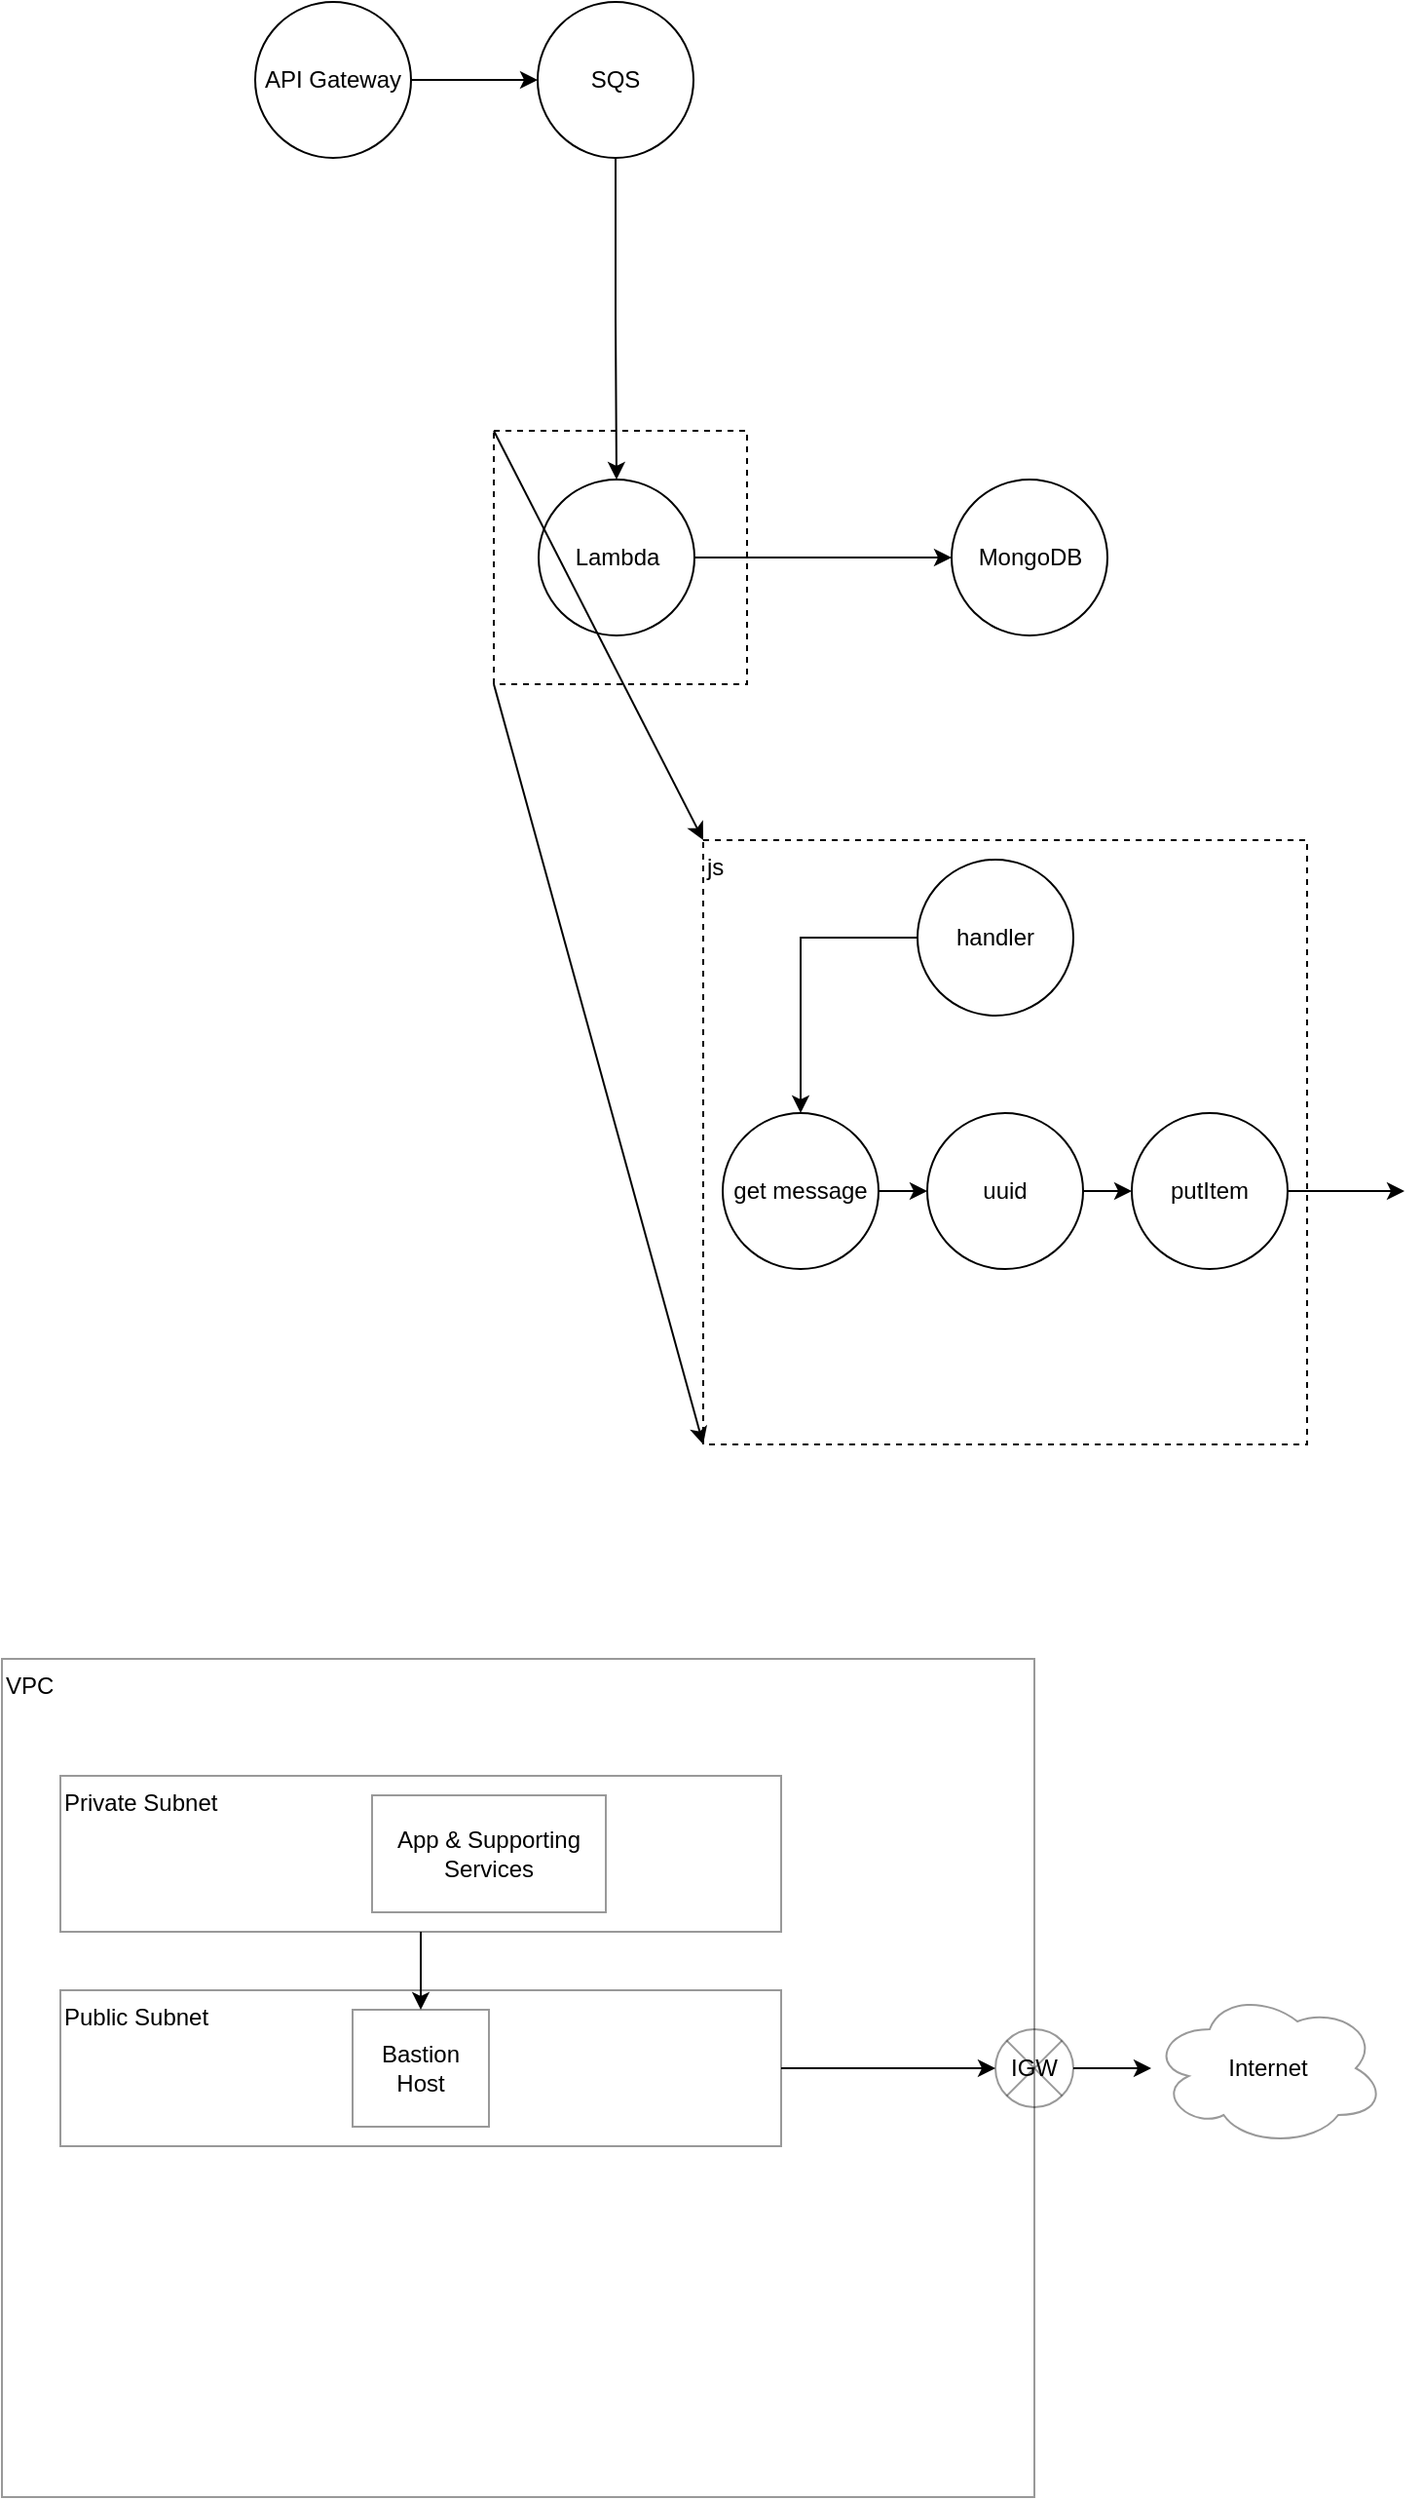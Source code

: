 <mxfile version="14.4.3" type="device"><diagram id="qe88LmbcAsAA0h8x1GFs" name="Page-1"><mxGraphModel dx="1106" dy="813" grid="1" gridSize="10" guides="1" tooltips="1" connect="1" arrows="1" fold="1" page="1" pageScale="1" pageWidth="850" pageHeight="1100" math="0" shadow="0"><root><mxCell id="0"/><mxCell id="1" parent="0"/><mxCell id="FhkQ7k3ahMGN50YHYpuz-27" value="js" style="whiteSpace=wrap;html=1;aspect=fixed;fillColor=none;align=left;verticalAlign=top;dashed=1;" vertex="1" parent="1"><mxGeometry x="470" y="780" width="310" height="310" as="geometry"/></mxCell><mxCell id="FhkQ7k3ahMGN50YHYpuz-28" value="" style="whiteSpace=wrap;html=1;aspect=fixed;fillColor=none;dashed=1;" vertex="1" parent="1"><mxGeometry x="362.5" y="570" width="130" height="130" as="geometry"/></mxCell><mxCell id="FhkQ7k3ahMGN50YHYpuz-3" value="" style="edgeStyle=orthogonalEdgeStyle;rounded=0;orthogonalLoop=1;jettySize=auto;html=1;" edge="1" parent="1" source="FhkQ7k3ahMGN50YHYpuz-1" target="FhkQ7k3ahMGN50YHYpuz-2"><mxGeometry relative="1" as="geometry"/></mxCell><mxCell id="FhkQ7k3ahMGN50YHYpuz-1" value="API Gateway" style="ellipse;whiteSpace=wrap;html=1;aspect=fixed;" vertex="1" parent="1"><mxGeometry x="240" y="350" width="80" height="80" as="geometry"/></mxCell><mxCell id="FhkQ7k3ahMGN50YHYpuz-61" style="edgeStyle=orthogonalEdgeStyle;rounded=0;orthogonalLoop=1;jettySize=auto;html=1;" edge="1" parent="1" source="FhkQ7k3ahMGN50YHYpuz-2" target="FhkQ7k3ahMGN50YHYpuz-4"><mxGeometry relative="1" as="geometry"/></mxCell><mxCell id="FhkQ7k3ahMGN50YHYpuz-2" value="SQS" style="ellipse;whiteSpace=wrap;html=1;aspect=fixed;" vertex="1" parent="1"><mxGeometry x="385" y="350" width="80" height="80" as="geometry"/></mxCell><mxCell id="FhkQ7k3ahMGN50YHYpuz-4" value="Lambda" style="ellipse;whiteSpace=wrap;html=1;aspect=fixed;" vertex="1" parent="1"><mxGeometry x="385.5" y="595" width="80" height="80" as="geometry"/></mxCell><mxCell id="FhkQ7k3ahMGN50YHYpuz-6" value="MongoDB" style="ellipse;whiteSpace=wrap;html=1;aspect=fixed;" vertex="1" parent="1"><mxGeometry x="597.5" y="595" width="80" height="80" as="geometry"/></mxCell><mxCell id="FhkQ7k3ahMGN50YHYpuz-14" value="" style="edgeStyle=orthogonalEdgeStyle;rounded=0;orthogonalLoop=1;jettySize=auto;html=1;exitX=1;exitY=0.5;exitDx=0;exitDy=0;" edge="1" parent="1" source="FhkQ7k3ahMGN50YHYpuz-4" target="FhkQ7k3ahMGN50YHYpuz-6"><mxGeometry relative="1" as="geometry"><mxPoint x="577.5" y="755" as="sourcePoint"/></mxGeometry></mxCell><mxCell id="FhkQ7k3ahMGN50YHYpuz-20" value="" style="edgeStyle=orthogonalEdgeStyle;rounded=0;orthogonalLoop=1;jettySize=auto;html=1;entryX=0.5;entryY=0;entryDx=0;entryDy=0;" edge="1" parent="1" source="FhkQ7k3ahMGN50YHYpuz-23" target="FhkQ7k3ahMGN50YHYpuz-33"><mxGeometry relative="1" as="geometry"><mxPoint x="520" y="910" as="targetPoint"/></mxGeometry></mxCell><mxCell id="FhkQ7k3ahMGN50YHYpuz-23" value="handler" style="ellipse;whiteSpace=wrap;html=1;aspect=fixed;" vertex="1" parent="1"><mxGeometry x="580" y="790" width="80" height="80" as="geometry"/></mxCell><mxCell id="FhkQ7k3ahMGN50YHYpuz-39" value="" style="edgeStyle=orthogonalEdgeStyle;rounded=0;orthogonalLoop=1;jettySize=auto;html=1;" edge="1" parent="1" source="FhkQ7k3ahMGN50YHYpuz-26"><mxGeometry relative="1" as="geometry"><mxPoint x="830" y="960" as="targetPoint"/></mxGeometry></mxCell><mxCell id="FhkQ7k3ahMGN50YHYpuz-26" value="putItem" style="ellipse;whiteSpace=wrap;html=1;aspect=fixed;" vertex="1" parent="1"><mxGeometry x="690" y="920" width="80" height="80" as="geometry"/></mxCell><mxCell id="FhkQ7k3ahMGN50YHYpuz-29" value="" style="endArrow=classic;html=1;exitX=0;exitY=1;exitDx=0;exitDy=0;entryX=0;entryY=1;entryDx=0;entryDy=0;" edge="1" parent="1" source="FhkQ7k3ahMGN50YHYpuz-28" target="FhkQ7k3ahMGN50YHYpuz-27"><mxGeometry width="50" height="50" relative="1" as="geometry"><mxPoint x="420" y="830" as="sourcePoint"/><mxPoint x="470" y="780" as="targetPoint"/></mxGeometry></mxCell><mxCell id="FhkQ7k3ahMGN50YHYpuz-30" value="" style="endArrow=classic;html=1;exitX=0;exitY=0;exitDx=0;exitDy=0;entryX=0;entryY=0;entryDx=0;entryDy=0;" edge="1" parent="1" source="FhkQ7k3ahMGN50YHYpuz-28" target="FhkQ7k3ahMGN50YHYpuz-27"><mxGeometry width="50" height="50" relative="1" as="geometry"><mxPoint x="375" y="635" as="sourcePoint"/><mxPoint x="480" y="1100" as="targetPoint"/></mxGeometry></mxCell><mxCell id="FhkQ7k3ahMGN50YHYpuz-35" value="" style="edgeStyle=orthogonalEdgeStyle;rounded=0;orthogonalLoop=1;jettySize=auto;html=1;" edge="1" parent="1" source="FhkQ7k3ahMGN50YHYpuz-33" target="FhkQ7k3ahMGN50YHYpuz-34"><mxGeometry relative="1" as="geometry"/></mxCell><mxCell id="FhkQ7k3ahMGN50YHYpuz-33" value="get message" style="ellipse;whiteSpace=wrap;html=1;aspect=fixed;" vertex="1" parent="1"><mxGeometry x="480" y="920" width="80" height="80" as="geometry"/></mxCell><mxCell id="FhkQ7k3ahMGN50YHYpuz-36" value="" style="edgeStyle=orthogonalEdgeStyle;rounded=0;orthogonalLoop=1;jettySize=auto;html=1;" edge="1" parent="1" source="FhkQ7k3ahMGN50YHYpuz-34" target="FhkQ7k3ahMGN50YHYpuz-26"><mxGeometry relative="1" as="geometry"/></mxCell><mxCell id="FhkQ7k3ahMGN50YHYpuz-34" value="uuid" style="ellipse;whiteSpace=wrap;html=1;aspect=fixed;" vertex="1" parent="1"><mxGeometry x="585" y="920" width="80" height="80" as="geometry"/></mxCell><mxCell id="FhkQ7k3ahMGN50YHYpuz-48" value="VPC" style="rounded=0;whiteSpace=wrap;html=1;fillColor=none;opacity=40;align=left;verticalAlign=top;" vertex="1" parent="1"><mxGeometry x="110" y="1200" width="530" height="430" as="geometry"/></mxCell><mxCell id="FhkQ7k3ahMGN50YHYpuz-55" value="" style="edgeStyle=orthogonalEdgeStyle;rounded=0;orthogonalLoop=1;jettySize=auto;html=1;" edge="1" parent="1" source="FhkQ7k3ahMGN50YHYpuz-50" target="FhkQ7k3ahMGN50YHYpuz-54"><mxGeometry relative="1" as="geometry"/></mxCell><mxCell id="FhkQ7k3ahMGN50YHYpuz-50" value="Private Subnet" style="rounded=0;whiteSpace=wrap;html=1;fillColor=none;opacity=40;align=left;verticalAlign=top;" vertex="1" parent="1"><mxGeometry x="140" y="1260" width="370" height="80" as="geometry"/></mxCell><mxCell id="FhkQ7k3ahMGN50YHYpuz-53" value="" style="edgeStyle=orthogonalEdgeStyle;rounded=0;orthogonalLoop=1;jettySize=auto;html=1;" edge="1" parent="1" source="FhkQ7k3ahMGN50YHYpuz-51" target="FhkQ7k3ahMGN50YHYpuz-52"><mxGeometry relative="1" as="geometry"/></mxCell><mxCell id="FhkQ7k3ahMGN50YHYpuz-51" value="Public Subnet" style="rounded=0;whiteSpace=wrap;html=1;fillColor=none;opacity=40;align=left;verticalAlign=top;" vertex="1" parent="1"><mxGeometry x="140" y="1370" width="370" height="80" as="geometry"/></mxCell><mxCell id="FhkQ7k3ahMGN50YHYpuz-57" value="" style="edgeStyle=orthogonalEdgeStyle;rounded=0;orthogonalLoop=1;jettySize=auto;html=1;" edge="1" parent="1" source="FhkQ7k3ahMGN50YHYpuz-52" target="FhkQ7k3ahMGN50YHYpuz-56"><mxGeometry relative="1" as="geometry"/></mxCell><mxCell id="FhkQ7k3ahMGN50YHYpuz-52" value="IGW" style="shape=sumEllipse;perimeter=ellipsePerimeter;whiteSpace=wrap;html=1;backgroundOutline=1;fillColor=none;opacity=40;align=center;" vertex="1" parent="1"><mxGeometry x="620" y="1390" width="40" height="40" as="geometry"/></mxCell><mxCell id="FhkQ7k3ahMGN50YHYpuz-54" value="Bastion Host" style="rounded=0;whiteSpace=wrap;html=1;fillColor=none;opacity=40;align=center;" vertex="1" parent="1"><mxGeometry x="290" y="1380" width="70" height="60" as="geometry"/></mxCell><mxCell id="FhkQ7k3ahMGN50YHYpuz-56" value="Internet" style="ellipse;shape=cloud;whiteSpace=wrap;html=1;fillColor=none;opacity=40;align=center;" vertex="1" parent="1"><mxGeometry x="700" y="1370" width="120" height="80" as="geometry"/></mxCell><mxCell id="FhkQ7k3ahMGN50YHYpuz-58" value="App &amp;amp; Supporting Services" style="rounded=0;whiteSpace=wrap;html=1;fillColor=none;opacity=40;align=center;" vertex="1" parent="1"><mxGeometry x="300" y="1270" width="120" height="60" as="geometry"/></mxCell></root></mxGraphModel></diagram></mxfile>